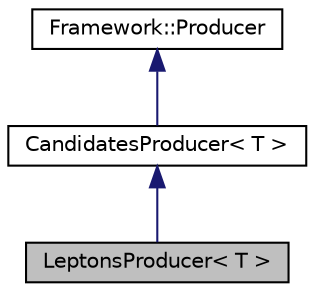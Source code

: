 digraph "LeptonsProducer&lt; T &gt;"
{
 // LATEX_PDF_SIZE
  edge [fontname="Helvetica",fontsize="10",labelfontname="Helvetica",labelfontsize="10"];
  node [fontname="Helvetica",fontsize="10",shape=record];
  Node1 [label="LeptonsProducer\< T \>",height=0.2,width=0.4,color="black", fillcolor="grey75", style="filled", fontcolor="black",tooltip=" "];
  Node2 -> Node1 [dir="back",color="midnightblue",fontsize="10",style="solid",fontname="Helvetica"];
  Node2 [label="CandidatesProducer\< T \>",height=0.2,width=0.4,color="black", fillcolor="white", style="filled",URL="$classCandidatesProducer.html",tooltip=" "];
  Node3 -> Node2 [dir="back",color="midnightblue",fontsize="10",style="solid",fontname="Helvetica"];
  Node3 [label="Framework::Producer",height=0.2,width=0.4,color="black", fillcolor="white", style="filled",URL="$classFramework_1_1Producer.html",tooltip="Base class for Framework producers."];
}
